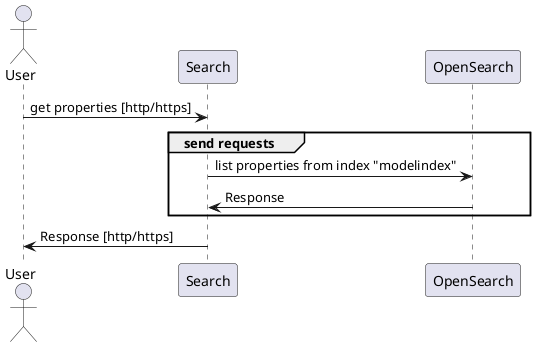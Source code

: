 @startuml
actor User
User -> Search: get properties [http/https]

group send requests
    Search -> OpenSearch: list properties from index "modelindex"
    OpenSearch -> Search: Response
end
Search -> User: Response [http/https]
@enduml